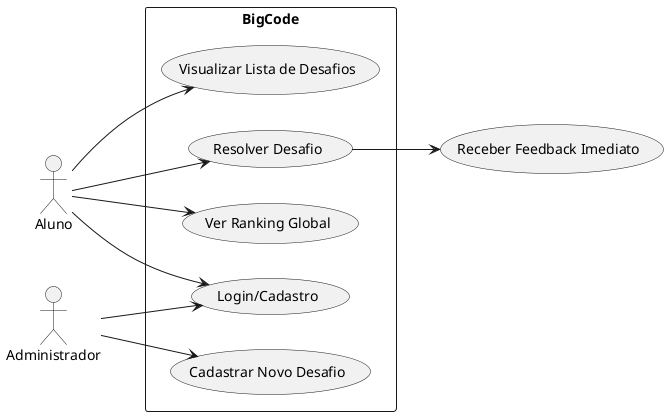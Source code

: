 @startuml
left to right direction
actor Aluno
actor Administrador as ADM

rectangle "BigCode" {
  Aluno --> (Visualizar Lista de Desafios)
  Aluno --> (Resolver Desafio)
  Aluno --> (Ver Ranking Global)
  Aluno --> (Login/Cadastro)

  ADM --> (Cadastrar Novo Desafio)
  ADM --> (Login/Cadastro)
}

(Resolver Desafio) --> (Receber Feedback Imediato)
@enduml
